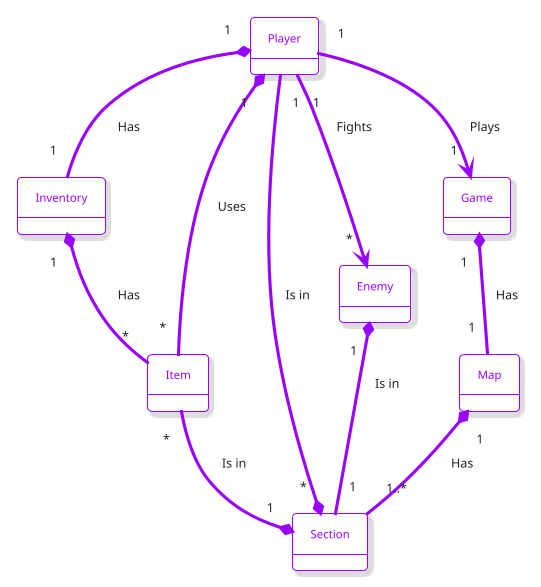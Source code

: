 @startuml

!theme materia-outline

skinparam ArrowColor #9803fc
skinparam BackgroundColor #FFFFFF
skinparam ObjectBorderColor #9803fc
skinparam ObjectFontColor #9803fc

object Player
object Inventory
object Item
object Section
object Enemy
object Game
object Map

Player "1" *-- "1" Inventory: Has
Inventory "1" *-- "*" Item: Has
Player "1" --> "*" Enemy: Fights
Player "1" --> "1" Game: Plays
Player "1" --* "*" Section: Is in
Enemy "1" *-- "1" Section: Is in
Item "*" --* "1" Section: Is in
Player "1" *-- "*" Item: Uses
Game "1" *-- "1" Map: Has
Map "1" *-- "1..*" Section : Has
@enduml